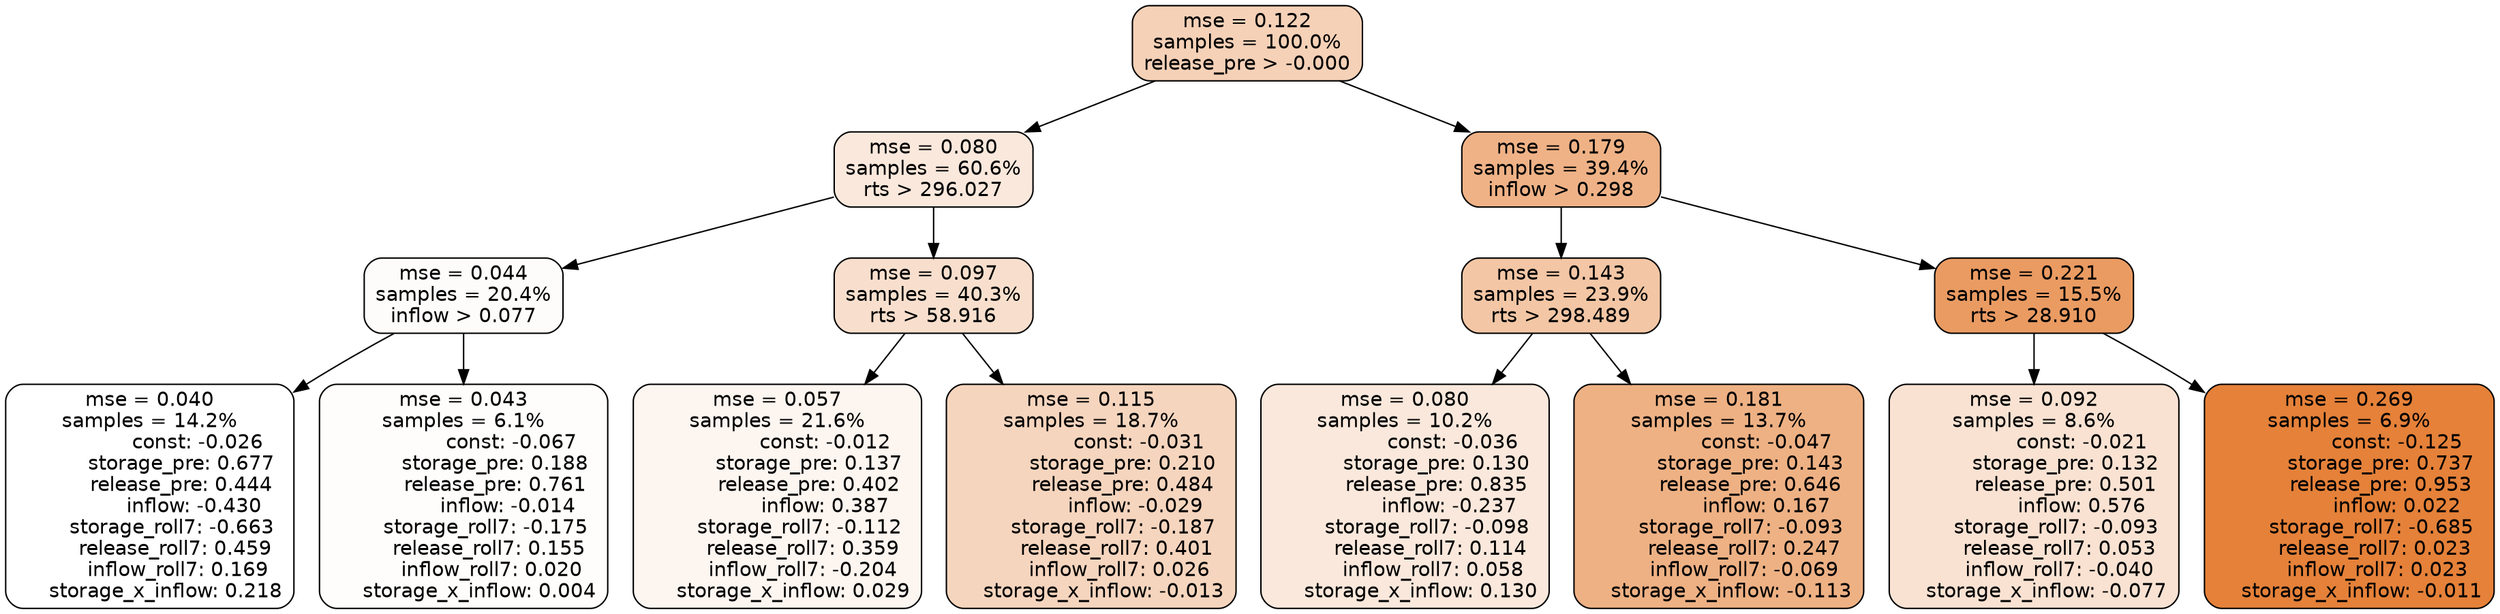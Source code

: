 digraph tree {
node [shape=rectangle, style="filled, rounded", color="black", fontname=helvetica] ;
edge [fontname=helvetica] ;
	"0" [label="mse = 0.122
samples = 100.0%
release_pre > -0.000", fillcolor="#f5d1b7"]
	"1" [label="mse = 0.080
samples = 60.6%
rts > 296.027", fillcolor="#fae8dc"]
	"8" [label="mse = 0.179
samples = 39.4%
inflow > 0.298", fillcolor="#efb286"]
	"5" [label="mse = 0.044
samples = 20.4%
inflow > 0.077", fillcolor="#fefcfb"]
	"2" [label="mse = 0.097
samples = 40.3%
rts > 58.916", fillcolor="#f8dfcd"]
	"9" [label="mse = 0.143
samples = 23.9%
rts > 298.489", fillcolor="#f3c6a5"]
	"12" [label="mse = 0.221
samples = 15.5%
rts > 28.910", fillcolor="#ea9b62"]
	"6" [label="mse = 0.040
samples = 14.2%
               const: -0.026
          storage_pre: 0.677
          release_pre: 0.444
              inflow: -0.430
       storage_roll7: -0.663
        release_roll7: 0.459
         inflow_roll7: 0.169
     storage_x_inflow: 0.218", fillcolor="#ffffff"]
	"7" [label="mse = 0.043
samples = 6.1%
               const: -0.067
          storage_pre: 0.188
          release_pre: 0.761
              inflow: -0.014
       storage_roll7: -0.175
        release_roll7: 0.155
         inflow_roll7: 0.020
     storage_x_inflow: 0.004", fillcolor="#fefdfc"]
	"3" [label="mse = 0.057
samples = 21.6%
               const: -0.012
          storage_pre: 0.137
          release_pre: 0.402
               inflow: 0.387
       storage_roll7: -0.112
        release_roll7: 0.359
        inflow_roll7: -0.204
     storage_x_inflow: 0.029", fillcolor="#fdf5f0"]
	"4" [label="mse = 0.115
samples = 18.7%
               const: -0.031
          storage_pre: 0.210
          release_pre: 0.484
              inflow: -0.029
       storage_roll7: -0.187
        release_roll7: 0.401
         inflow_roll7: 0.026
    storage_x_inflow: -0.013", fillcolor="#f6d5be"]
	"11" [label="mse = 0.080
samples = 10.2%
               const: -0.036
          storage_pre: 0.130
          release_pre: 0.835
              inflow: -0.237
       storage_roll7: -0.098
        release_roll7: 0.114
         inflow_roll7: 0.058
     storage_x_inflow: 0.130", fillcolor="#fae8dc"]
	"10" [label="mse = 0.181
samples = 13.7%
               const: -0.047
          storage_pre: 0.143
          release_pre: 0.646
               inflow: 0.167
       storage_roll7: -0.093
        release_roll7: 0.247
        inflow_roll7: -0.069
    storage_x_inflow: -0.113", fillcolor="#eeb184"]
	"13" [label="mse = 0.092
samples = 8.6%
               const: -0.021
          storage_pre: 0.132
          release_pre: 0.501
               inflow: 0.576
       storage_roll7: -0.093
        release_roll7: 0.053
        inflow_roll7: -0.040
    storage_x_inflow: -0.077", fillcolor="#f9e2d2"]
	"14" [label="mse = 0.269
samples = 6.9%
               const: -0.125
          storage_pre: 0.737
          release_pre: 0.953
               inflow: 0.022
       storage_roll7: -0.685
        release_roll7: 0.023
         inflow_roll7: 0.023
    storage_x_inflow: -0.011", fillcolor="#e58139"]

	"0" -> "1"
	"0" -> "8"
	"1" -> "2"
	"1" -> "5"
	"8" -> "9"
	"8" -> "12"
	"5" -> "6"
	"5" -> "7"
	"2" -> "3"
	"2" -> "4"
	"9" -> "10"
	"9" -> "11"
	"12" -> "13"
	"12" -> "14"
}